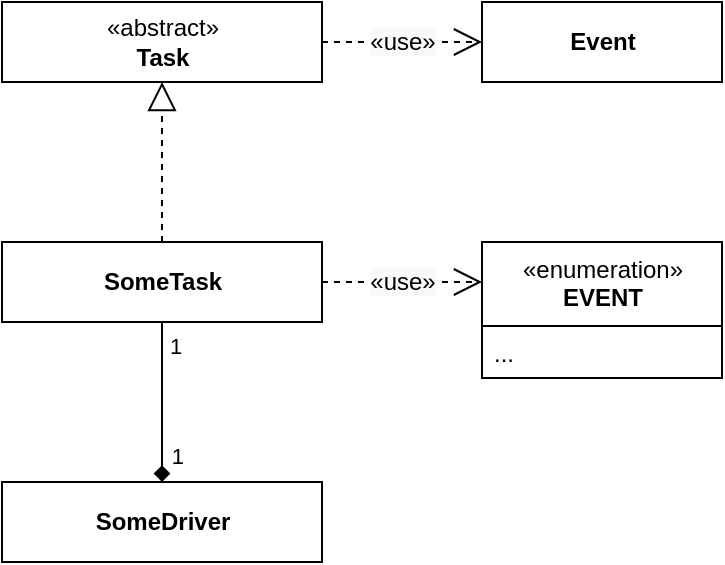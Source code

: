 <mxfile version="14.1.8" type="device"><diagram id="Zbum5pXjCbzsmbn4sCa9" name="Page-1"><mxGraphModel dx="905" dy="672" grid="1" gridSize="10" guides="1" tooltips="1" connect="1" arrows="1" fold="1" page="1" pageScale="1" pageWidth="1654" pageHeight="1169" math="0" shadow="0"><root><mxCell id="0"/><mxCell id="1" parent="0"/><object label="&lt;span style=&quot;font-weight: normal&quot;&gt;«enumeration»&lt;br&gt;&lt;/span&gt;EVENT" Reference="https://stackoverflow.com/a/40255633" id="bZnbhQ4-7ljK9r5cycHe-13"><mxCell style="swimlane;fontStyle=1;align=center;verticalAlign=top;childLayout=stackLayout;horizontal=1;startSize=42;horizontalStack=0;resizeParent=1;resizeParentMax=0;resizeLast=0;collapsible=1;marginBottom=0;html=1;" parent="1" vertex="1"><mxGeometry x="320" y="200" width="120" height="68" as="geometry"/></mxCell></object><mxCell id="bZnbhQ4-7ljK9r5cycHe-14" value="..." style="text;strokeColor=none;fillColor=none;align=left;verticalAlign=top;spacingLeft=4;spacingRight=4;overflow=hidden;rotatable=0;points=[[0,0.5],[1,0.5]];portConstraint=eastwest;" parent="bZnbhQ4-7ljK9r5cycHe-13" vertex="1"><mxGeometry y="42" width="120" height="26" as="geometry"/></mxCell><mxCell id="bZnbhQ4-7ljK9r5cycHe-17" value="«abstract»&lt;br&gt;&lt;b&gt;Task&lt;/b&gt;" style="html=1;" parent="1" vertex="1"><mxGeometry x="80" y="80" width="160" height="40" as="geometry"/></mxCell><mxCell id="bZnbhQ4-7ljK9r5cycHe-18" value="Event" style="html=1;fontStyle=1" parent="1" vertex="1"><mxGeometry x="320" y="80" width="120" height="40" as="geometry"/></mxCell><mxCell id="bZnbhQ4-7ljK9r5cycHe-19" value="" style="endArrow=block;dashed=1;endFill=0;endSize=12;html=1;edgeStyle=orthogonalEdgeStyle;rounded=0;movable=0;resizable=0;rotatable=0;deletable=0;editable=0;connectable=0;entryX=0.5;entryY=1;entryDx=0;entryDy=0;exitX=0.5;exitY=0;exitDx=0;exitDy=0;" parent="1" source="bZnbhQ4-7ljK9r5cycHe-24" target="bZnbhQ4-7ljK9r5cycHe-17" edge="1"><mxGeometry width="160" relative="1" as="geometry"><mxPoint x="160" y="160" as="sourcePoint"/><mxPoint x="210" y="100" as="targetPoint"/><Array as="points"/></mxGeometry></mxCell><mxCell id="bZnbhQ4-7ljK9r5cycHe-24" value="SomeTask" style="html=1;fontStyle=1" parent="1" vertex="1"><mxGeometry x="80" y="200" width="160" height="40" as="geometry"/></mxCell><mxCell id="bZnbhQ4-7ljK9r5cycHe-25" value="SomeDriver" style="html=1;fontStyle=1" parent="1" vertex="1"><mxGeometry x="80" y="320" width="160" height="40" as="geometry"/></mxCell><mxCell id="bZnbhQ4-7ljK9r5cycHe-26" value="" style="endArrow=diamond;html=1;edgeStyle=orthogonalEdgeStyle;rounded=0;endFill=1;exitX=0.5;exitY=1;exitDx=0;exitDy=0;" parent="1" source="bZnbhQ4-7ljK9r5cycHe-24" target="bZnbhQ4-7ljK9r5cycHe-25" edge="1"><mxGeometry relative="1" as="geometry"><mxPoint x="150" y="280" as="sourcePoint"/><mxPoint x="10" y="200" as="targetPoint"/></mxGeometry></mxCell><mxCell id="bZnbhQ4-7ljK9r5cycHe-27" value="1" style="edgeLabel;resizable=0;html=1;align=left;verticalAlign=bottom;" parent="bZnbhQ4-7ljK9r5cycHe-26" connectable="0" vertex="1"><mxGeometry x="-1" relative="1" as="geometry"><mxPoint x="2" y="20" as="offset"/></mxGeometry></mxCell><mxCell id="bZnbhQ4-7ljK9r5cycHe-28" value="1" style="edgeLabel;resizable=0;html=1;align=right;verticalAlign=bottom;labelBackgroundColor=none;" parent="bZnbhQ4-7ljK9r5cycHe-26" connectable="0" vertex="1"><mxGeometry x="1" relative="1" as="geometry"><mxPoint x="11" y="-5" as="offset"/></mxGeometry></mxCell><mxCell id="bZnbhQ4-7ljK9r5cycHe-29" value="&lt;span style=&quot;font-size: 12px ; background-color: rgb(248 , 249 , 250)&quot;&gt;«use»&lt;/span&gt;" style="endArrow=open;endSize=12;dashed=1;html=1;rounded=0;edgeStyle=orthogonalEdgeStyle;exitX=1;exitY=0.5;exitDx=0;exitDy=0;" parent="1" source="bZnbhQ4-7ljK9r5cycHe-24" target="bZnbhQ4-7ljK9r5cycHe-13" edge="1"><mxGeometry width="160" relative="1" as="geometry"><mxPoint x="250" y="110" as="sourcePoint"/><mxPoint x="290" y="220" as="targetPoint"/><mxPoint as="offset"/><Array as="points"><mxPoint x="290" y="220"/><mxPoint x="290" y="220"/></Array></mxGeometry></mxCell><mxCell id="5Q33QgdDZATj45J4NdAN-1" value="&lt;span style=&quot;font-size: 12px ; background-color: rgb(248 , 249 , 250)&quot;&gt;«use»&lt;/span&gt;" style="endArrow=open;endSize=12;dashed=1;html=1;rounded=0;edgeStyle=orthogonalEdgeStyle;exitX=1;exitY=0.5;exitDx=0;exitDy=0;entryX=0;entryY=0.5;entryDx=0;entryDy=0;" parent="1" source="bZnbhQ4-7ljK9r5cycHe-17" target="bZnbhQ4-7ljK9r5cycHe-18" edge="1"><mxGeometry width="160" relative="1" as="geometry"><mxPoint x="250" y="230" as="sourcePoint"/><mxPoint x="330" y="230" as="targetPoint"/><mxPoint as="offset"/></mxGeometry></mxCell></root></mxGraphModel></diagram></mxfile>